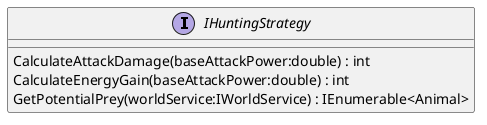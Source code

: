 @startuml
interface IHuntingStrategy {
    CalculateAttackDamage(baseAttackPower:double) : int
    CalculateEnergyGain(baseAttackPower:double) : int
    GetPotentialPrey(worldService:IWorldService) : IEnumerable<Animal>
}
@enduml
